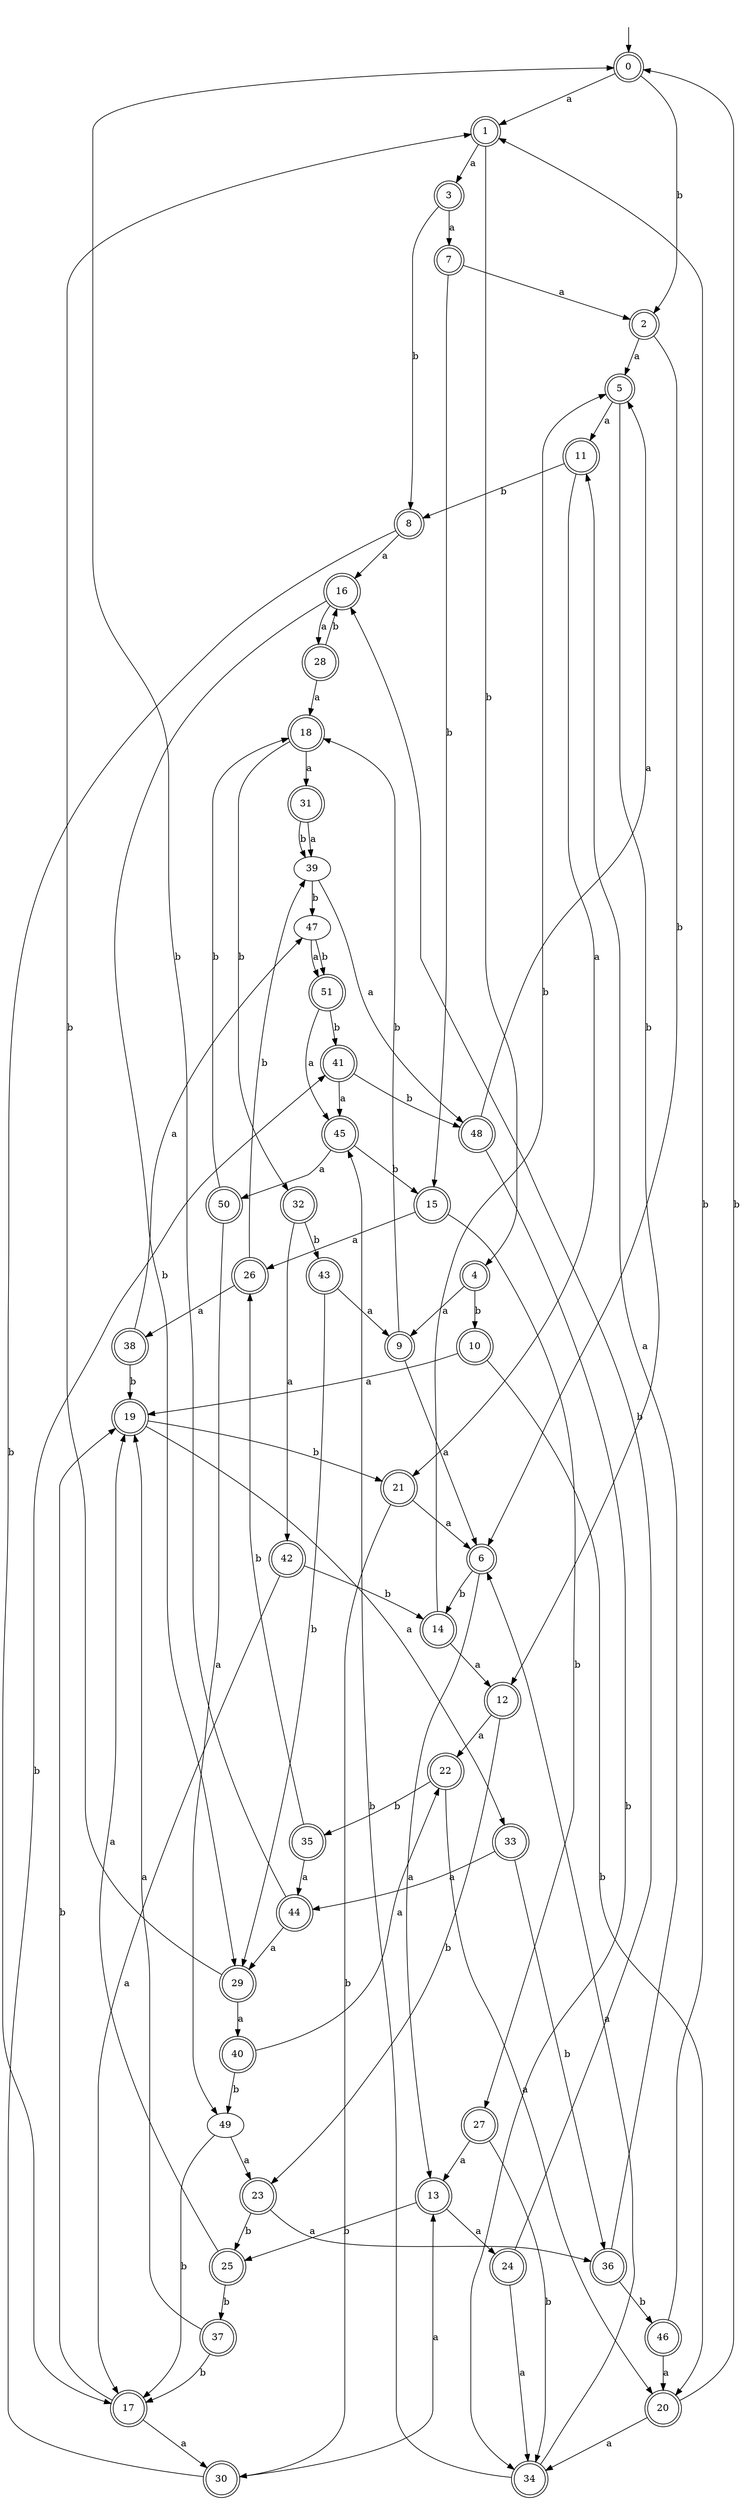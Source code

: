 digraph RandomDFA {
  __start0 [label="", shape=none];
  __start0 -> 0 [label=""];
  0 [shape=circle] [shape=doublecircle]
  0 -> 1 [label="a"]
  0 -> 2 [label="b"]
  1 [shape=doublecircle]
  1 -> 3 [label="a"]
  1 -> 4 [label="b"]
  2 [shape=doublecircle]
  2 -> 5 [label="a"]
  2 -> 6 [label="b"]
  3 [shape=doublecircle]
  3 -> 7 [label="a"]
  3 -> 8 [label="b"]
  4 [shape=doublecircle]
  4 -> 9 [label="a"]
  4 -> 10 [label="b"]
  5 [shape=doublecircle]
  5 -> 11 [label="a"]
  5 -> 12 [label="b"]
  6 [shape=doublecircle]
  6 -> 13 [label="a"]
  6 -> 14 [label="b"]
  7 [shape=doublecircle]
  7 -> 2 [label="a"]
  7 -> 15 [label="b"]
  8 [shape=doublecircle]
  8 -> 16 [label="a"]
  8 -> 17 [label="b"]
  9 [shape=doublecircle]
  9 -> 6 [label="a"]
  9 -> 18 [label="b"]
  10 [shape=doublecircle]
  10 -> 19 [label="a"]
  10 -> 20 [label="b"]
  11 [shape=doublecircle]
  11 -> 21 [label="a"]
  11 -> 8 [label="b"]
  12 [shape=doublecircle]
  12 -> 22 [label="a"]
  12 -> 23 [label="b"]
  13 [shape=doublecircle]
  13 -> 24 [label="a"]
  13 -> 25 [label="b"]
  14 [shape=doublecircle]
  14 -> 12 [label="a"]
  14 -> 5 [label="b"]
  15 [shape=doublecircle]
  15 -> 26 [label="a"]
  15 -> 27 [label="b"]
  16 [shape=doublecircle]
  16 -> 28 [label="a"]
  16 -> 29 [label="b"]
  17 [shape=doublecircle]
  17 -> 30 [label="a"]
  17 -> 19 [label="b"]
  18 [shape=doublecircle]
  18 -> 31 [label="a"]
  18 -> 32 [label="b"]
  19 [shape=doublecircle]
  19 -> 33 [label="a"]
  19 -> 21 [label="b"]
  20 [shape=doublecircle]
  20 -> 34 [label="a"]
  20 -> 0 [label="b"]
  21 [shape=doublecircle]
  21 -> 6 [label="a"]
  21 -> 30 [label="b"]
  22 [shape=doublecircle]
  22 -> 20 [label="a"]
  22 -> 35 [label="b"]
  23 [shape=doublecircle]
  23 -> 36 [label="a"]
  23 -> 25 [label="b"]
  24 [shape=doublecircle]
  24 -> 34 [label="a"]
  24 -> 16 [label="b"]
  25 [shape=doublecircle]
  25 -> 19 [label="a"]
  25 -> 37 [label="b"]
  26 [shape=doublecircle]
  26 -> 38 [label="a"]
  26 -> 39 [label="b"]
  27 [shape=doublecircle]
  27 -> 13 [label="a"]
  27 -> 34 [label="b"]
  28 [shape=doublecircle]
  28 -> 18 [label="a"]
  28 -> 16 [label="b"]
  29 [shape=doublecircle]
  29 -> 40 [label="a"]
  29 -> 1 [label="b"]
  30 [shape=doublecircle]
  30 -> 13 [label="a"]
  30 -> 41 [label="b"]
  31 [shape=doublecircle]
  31 -> 39 [label="a"]
  31 -> 39 [label="b"]
  32 [shape=doublecircle]
  32 -> 42 [label="a"]
  32 -> 43 [label="b"]
  33 [shape=doublecircle]
  33 -> 44 [label="a"]
  33 -> 36 [label="b"]
  34 [shape=doublecircle]
  34 -> 6 [label="a"]
  34 -> 45 [label="b"]
  35 [shape=doublecircle]
  35 -> 44 [label="a"]
  35 -> 26 [label="b"]
  36 [shape=doublecircle]
  36 -> 11 [label="a"]
  36 -> 46 [label="b"]
  37 [shape=doublecircle]
  37 -> 19 [label="a"]
  37 -> 17 [label="b"]
  38 [shape=doublecircle]
  38 -> 47 [label="a"]
  38 -> 19 [label="b"]
  39
  39 -> 48 [label="a"]
  39 -> 47 [label="b"]
  40 [shape=doublecircle]
  40 -> 22 [label="a"]
  40 -> 49 [label="b"]
  41 [shape=doublecircle]
  41 -> 45 [label="a"]
  41 -> 48 [label="b"]
  42 [shape=doublecircle]
  42 -> 17 [label="a"]
  42 -> 14 [label="b"]
  43 [shape=doublecircle]
  43 -> 9 [label="a"]
  43 -> 29 [label="b"]
  44 [shape=doublecircle]
  44 -> 29 [label="a"]
  44 -> 0 [label="b"]
  45 [shape=doublecircle]
  45 -> 50 [label="a"]
  45 -> 15 [label="b"]
  46 [shape=doublecircle]
  46 -> 20 [label="a"]
  46 -> 1 [label="b"]
  47
  47 -> 51 [label="a"]
  47 -> 51 [label="b"]
  48 [shape=doublecircle]
  48 -> 5 [label="a"]
  48 -> 34 [label="b"]
  49
  49 -> 23 [label="a"]
  49 -> 17 [label="b"]
  50 [shape=doublecircle]
  50 -> 49 [label="a"]
  50 -> 18 [label="b"]
  51 [shape=doublecircle]
  51 -> 45 [label="a"]
  51 -> 41 [label="b"]
}
